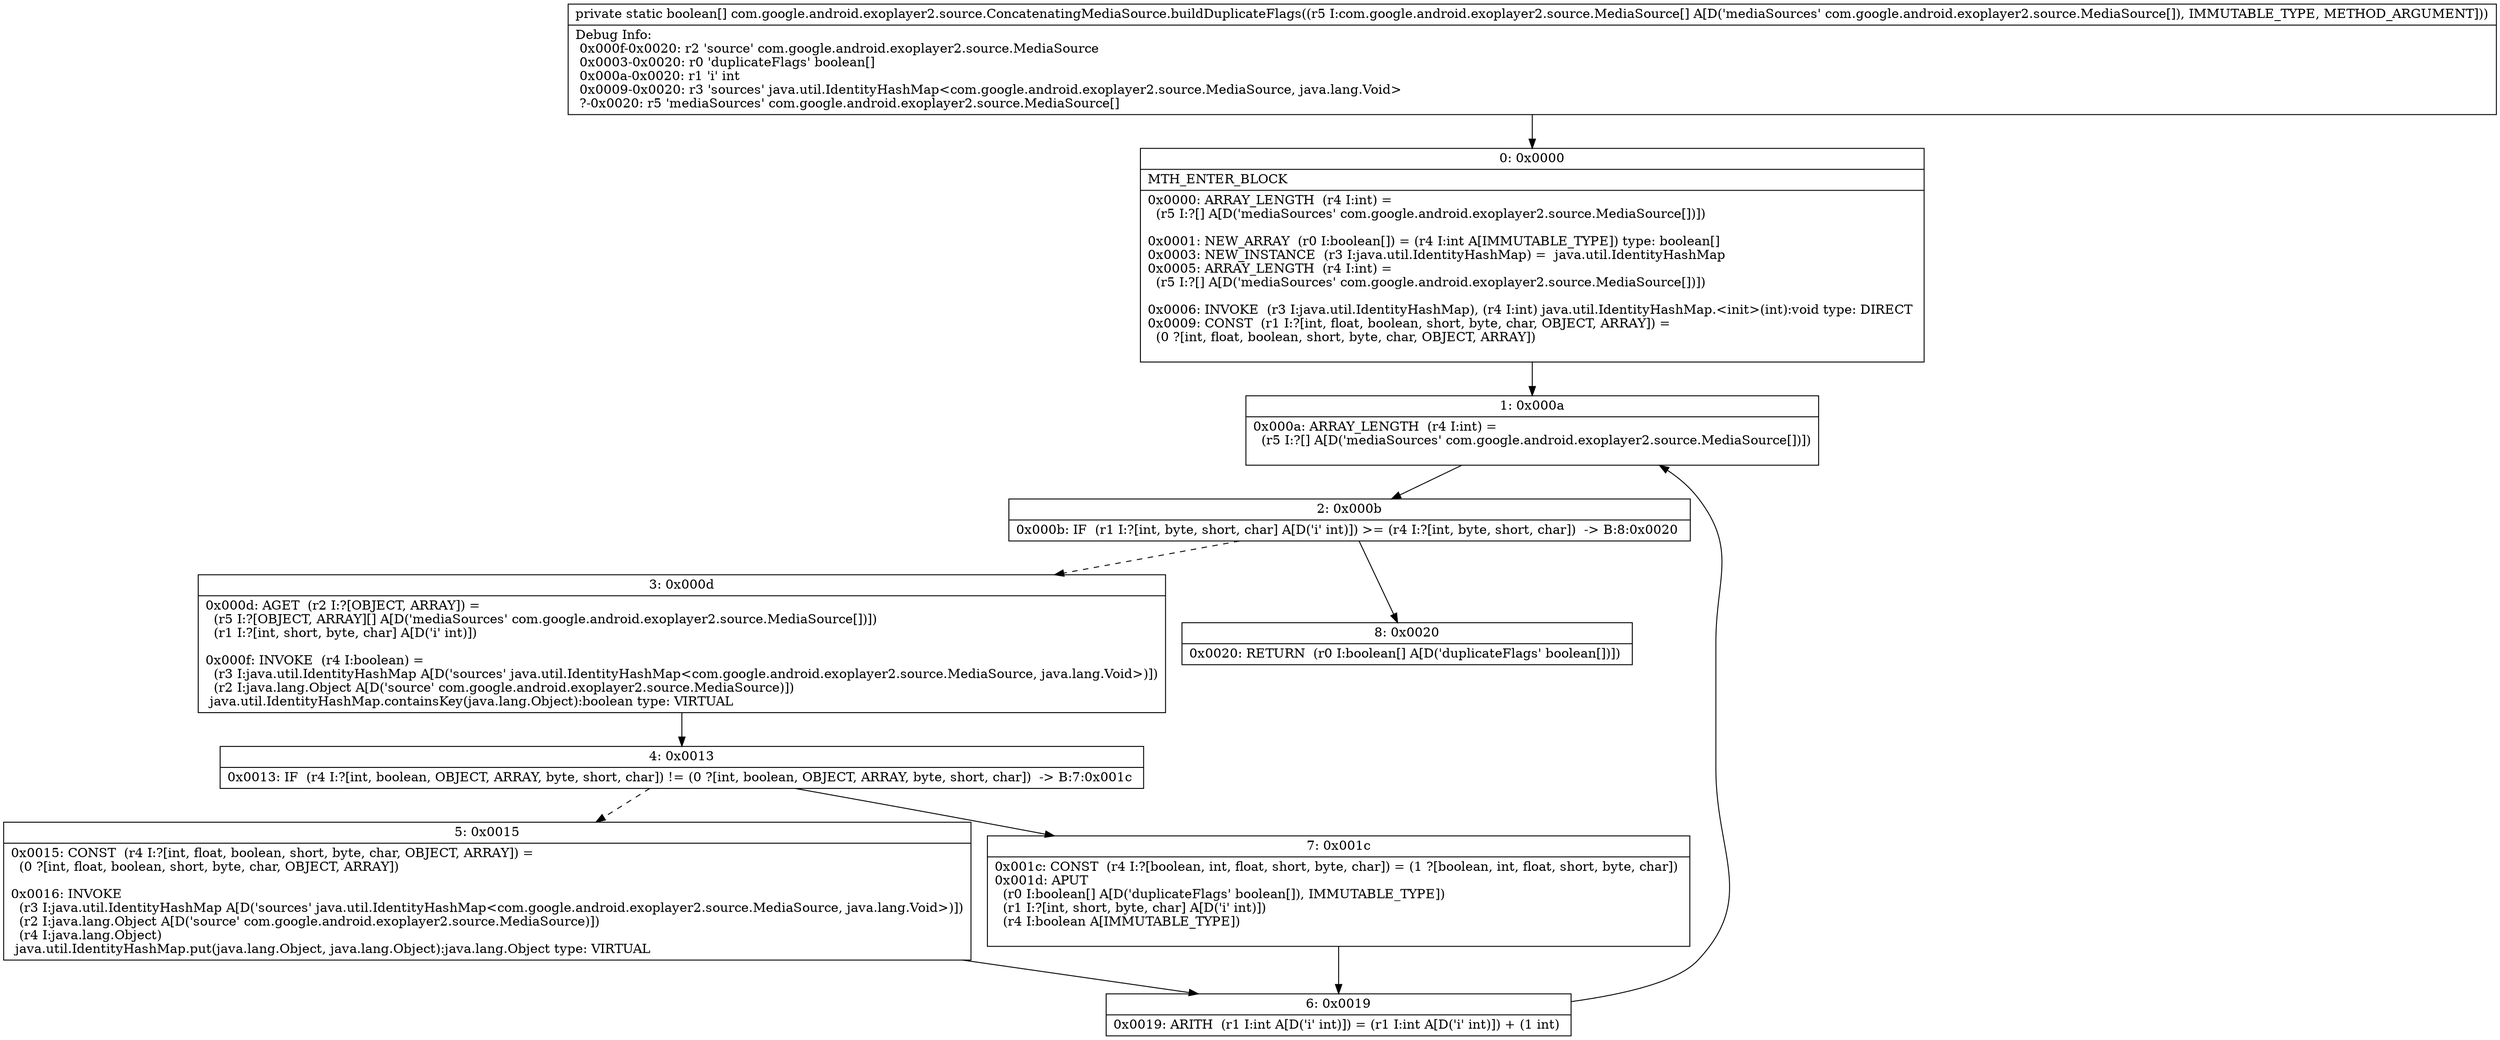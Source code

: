 digraph "CFG forcom.google.android.exoplayer2.source.ConcatenatingMediaSource.buildDuplicateFlags([Lcom\/google\/android\/exoplayer2\/source\/MediaSource;)[Z" {
Node_0 [shape=record,label="{0\:\ 0x0000|MTH_ENTER_BLOCK\l|0x0000: ARRAY_LENGTH  (r4 I:int) = \l  (r5 I:?[] A[D('mediaSources' com.google.android.exoplayer2.source.MediaSource[])])\l \l0x0001: NEW_ARRAY  (r0 I:boolean[]) = (r4 I:int A[IMMUTABLE_TYPE]) type: boolean[] \l0x0003: NEW_INSTANCE  (r3 I:java.util.IdentityHashMap) =  java.util.IdentityHashMap \l0x0005: ARRAY_LENGTH  (r4 I:int) = \l  (r5 I:?[] A[D('mediaSources' com.google.android.exoplayer2.source.MediaSource[])])\l \l0x0006: INVOKE  (r3 I:java.util.IdentityHashMap), (r4 I:int) java.util.IdentityHashMap.\<init\>(int):void type: DIRECT \l0x0009: CONST  (r1 I:?[int, float, boolean, short, byte, char, OBJECT, ARRAY]) = \l  (0 ?[int, float, boolean, short, byte, char, OBJECT, ARRAY])\l \l}"];
Node_1 [shape=record,label="{1\:\ 0x000a|0x000a: ARRAY_LENGTH  (r4 I:int) = \l  (r5 I:?[] A[D('mediaSources' com.google.android.exoplayer2.source.MediaSource[])])\l \l}"];
Node_2 [shape=record,label="{2\:\ 0x000b|0x000b: IF  (r1 I:?[int, byte, short, char] A[D('i' int)]) \>= (r4 I:?[int, byte, short, char])  \-\> B:8:0x0020 \l}"];
Node_3 [shape=record,label="{3\:\ 0x000d|0x000d: AGET  (r2 I:?[OBJECT, ARRAY]) = \l  (r5 I:?[OBJECT, ARRAY][] A[D('mediaSources' com.google.android.exoplayer2.source.MediaSource[])])\l  (r1 I:?[int, short, byte, char] A[D('i' int)])\l \l0x000f: INVOKE  (r4 I:boolean) = \l  (r3 I:java.util.IdentityHashMap A[D('sources' java.util.IdentityHashMap\<com.google.android.exoplayer2.source.MediaSource, java.lang.Void\>)])\l  (r2 I:java.lang.Object A[D('source' com.google.android.exoplayer2.source.MediaSource)])\l java.util.IdentityHashMap.containsKey(java.lang.Object):boolean type: VIRTUAL \l}"];
Node_4 [shape=record,label="{4\:\ 0x0013|0x0013: IF  (r4 I:?[int, boolean, OBJECT, ARRAY, byte, short, char]) != (0 ?[int, boolean, OBJECT, ARRAY, byte, short, char])  \-\> B:7:0x001c \l}"];
Node_5 [shape=record,label="{5\:\ 0x0015|0x0015: CONST  (r4 I:?[int, float, boolean, short, byte, char, OBJECT, ARRAY]) = \l  (0 ?[int, float, boolean, short, byte, char, OBJECT, ARRAY])\l \l0x0016: INVOKE  \l  (r3 I:java.util.IdentityHashMap A[D('sources' java.util.IdentityHashMap\<com.google.android.exoplayer2.source.MediaSource, java.lang.Void\>)])\l  (r2 I:java.lang.Object A[D('source' com.google.android.exoplayer2.source.MediaSource)])\l  (r4 I:java.lang.Object)\l java.util.IdentityHashMap.put(java.lang.Object, java.lang.Object):java.lang.Object type: VIRTUAL \l}"];
Node_6 [shape=record,label="{6\:\ 0x0019|0x0019: ARITH  (r1 I:int A[D('i' int)]) = (r1 I:int A[D('i' int)]) + (1 int) \l}"];
Node_7 [shape=record,label="{7\:\ 0x001c|0x001c: CONST  (r4 I:?[boolean, int, float, short, byte, char]) = (1 ?[boolean, int, float, short, byte, char]) \l0x001d: APUT  \l  (r0 I:boolean[] A[D('duplicateFlags' boolean[]), IMMUTABLE_TYPE])\l  (r1 I:?[int, short, byte, char] A[D('i' int)])\l  (r4 I:boolean A[IMMUTABLE_TYPE])\l \l}"];
Node_8 [shape=record,label="{8\:\ 0x0020|0x0020: RETURN  (r0 I:boolean[] A[D('duplicateFlags' boolean[])]) \l}"];
MethodNode[shape=record,label="{private static boolean[] com.google.android.exoplayer2.source.ConcatenatingMediaSource.buildDuplicateFlags((r5 I:com.google.android.exoplayer2.source.MediaSource[] A[D('mediaSources' com.google.android.exoplayer2.source.MediaSource[]), IMMUTABLE_TYPE, METHOD_ARGUMENT]))  | Debug Info:\l  0x000f\-0x0020: r2 'source' com.google.android.exoplayer2.source.MediaSource\l  0x0003\-0x0020: r0 'duplicateFlags' boolean[]\l  0x000a\-0x0020: r1 'i' int\l  0x0009\-0x0020: r3 'sources' java.util.IdentityHashMap\<com.google.android.exoplayer2.source.MediaSource, java.lang.Void\>\l  ?\-0x0020: r5 'mediaSources' com.google.android.exoplayer2.source.MediaSource[]\l}"];
MethodNode -> Node_0;
Node_0 -> Node_1;
Node_1 -> Node_2;
Node_2 -> Node_3[style=dashed];
Node_2 -> Node_8;
Node_3 -> Node_4;
Node_4 -> Node_5[style=dashed];
Node_4 -> Node_7;
Node_5 -> Node_6;
Node_6 -> Node_1;
Node_7 -> Node_6;
}

